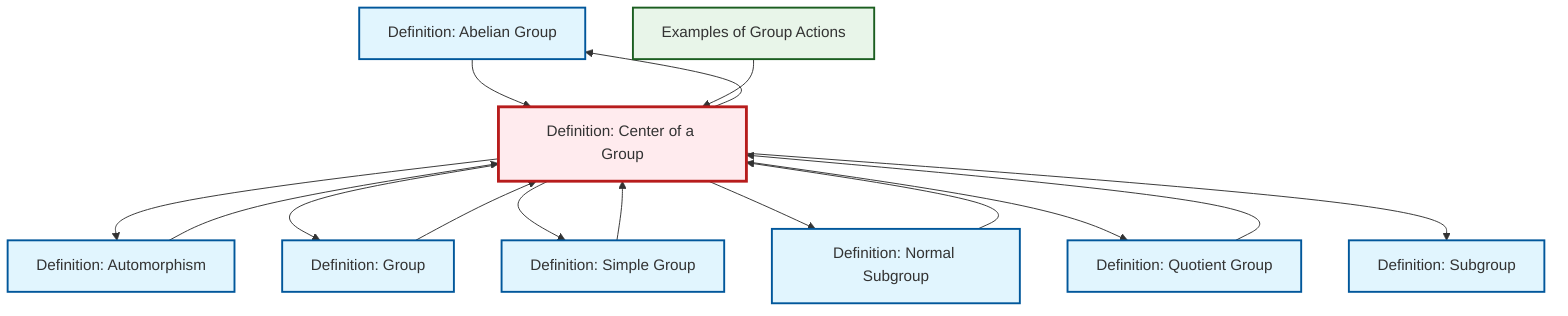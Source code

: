 graph TD
    classDef definition fill:#e1f5fe,stroke:#01579b,stroke-width:2px
    classDef theorem fill:#f3e5f5,stroke:#4a148c,stroke-width:2px
    classDef axiom fill:#fff3e0,stroke:#e65100,stroke-width:2px
    classDef example fill:#e8f5e9,stroke:#1b5e20,stroke-width:2px
    classDef current fill:#ffebee,stroke:#b71c1c,stroke-width:3px
    def-abelian-group["Definition: Abelian Group"]:::definition
    def-group["Definition: Group"]:::definition
    def-quotient-group["Definition: Quotient Group"]:::definition
    def-normal-subgroup["Definition: Normal Subgroup"]:::definition
    def-automorphism["Definition: Automorphism"]:::definition
    def-center-of-group["Definition: Center of a Group"]:::definition
    def-simple-group["Definition: Simple Group"]:::definition
    def-subgroup["Definition: Subgroup"]:::definition
    ex-group-action-examples["Examples of Group Actions"]:::example
    def-normal-subgroup --> def-center-of-group
    def-center-of-group --> def-automorphism
    def-center-of-group --> def-abelian-group
    def-center-of-group --> def-group
    def-automorphism --> def-center-of-group
    def-center-of-group --> def-simple-group
    def-simple-group --> def-center-of-group
    def-group --> def-center-of-group
    def-center-of-group --> def-normal-subgroup
    def-quotient-group --> def-center-of-group
    def-abelian-group --> def-center-of-group
    def-center-of-group --> def-quotient-group
    ex-group-action-examples --> def-center-of-group
    def-center-of-group --> def-subgroup
    class def-center-of-group current